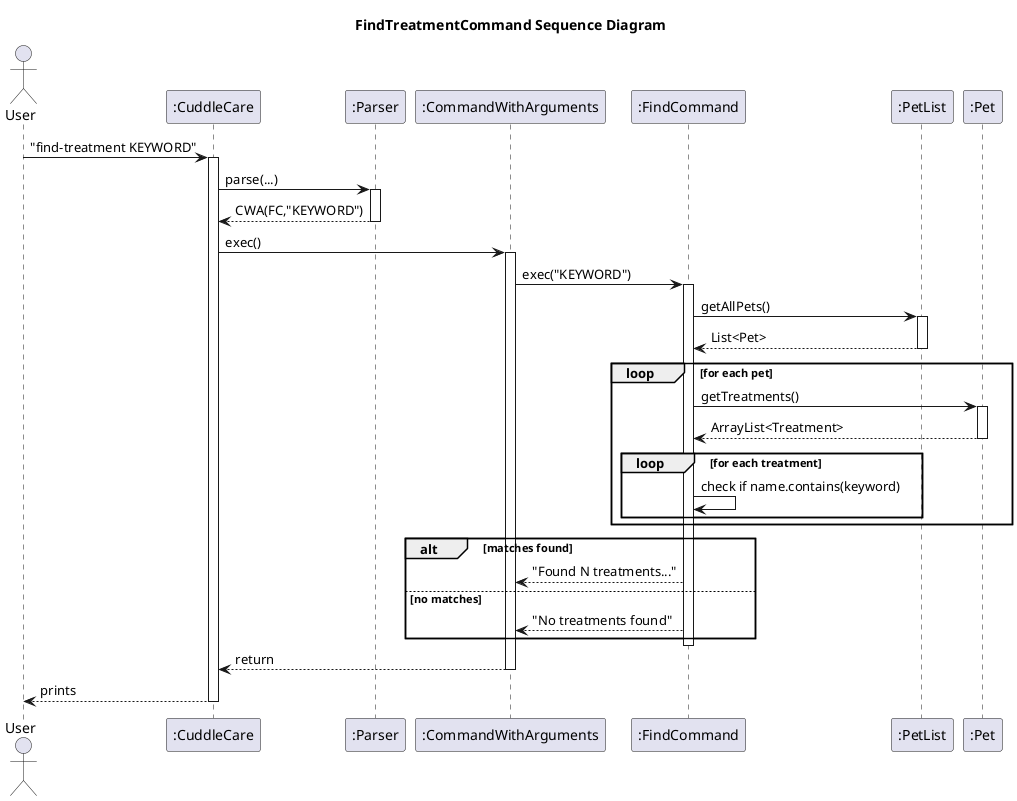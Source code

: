 @startuml
title FindTreatmentCommand Sequence Diagram
actor User
participant ":CuddleCare" as CuddleCare
participant ":Parser" as Parser
participant ":CommandWithArguments" as CWA
participant ":FindCommand" as FC
participant ":PetList" as PetList
participant ":Pet" as Pet

User -> CuddleCare : "find-treatment KEYWORD"
activate CuddleCare
CuddleCare -> Parser : parse(...)
activate Parser
Parser --> CuddleCare : CWA(FC,"KEYWORD")
deactivate Parser

CuddleCare -> CWA : exec()
activate CWA
CWA -> FC : exec("KEYWORD")
activate FC

FC -> PetList : getAllPets()
activate PetList
PetList --> FC : List<Pet>
deactivate PetList

loop for each pet
  FC -> Pet : getTreatments()
  activate Pet
  Pet --> FC : ArrayList<Treatment>
  deactivate Pet

  loop for each treatment
    FC -> FC : check if name.contains(keyword)
  end
end

alt matches found
  FC --> CWA : "Found N treatments..."
else no matches
  FC --> CWA : "No treatments found"
end

deactivate FC
CWA --> CuddleCare : return
deactivate CWA
CuddleCare --> User : prints
deactivate CuddleCare
@enduml
